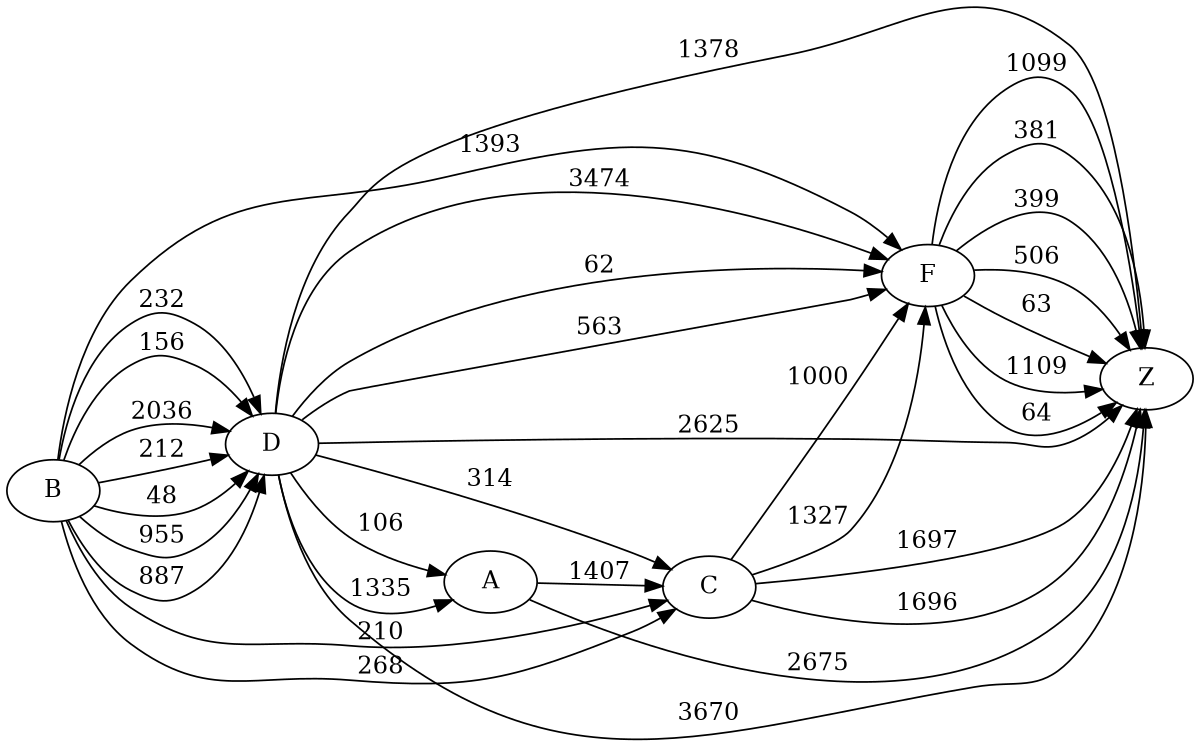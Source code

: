 digraph G {
	rankdir=LR size="8,5"
	B
	D
	B -> D [label=156]
	D
	C
	D -> C [label=314]
	C
	Z
	C -> Z [label=1696]
	B
	D
	B -> D [label=2036]
	D
	F
	D -> F [label=563]
	F
	Z
	F -> Z [label=1099]
	B
	D
	B -> D [label=212]
	D
	A
	D -> A [label=1335]
	A
	Z
	A -> Z [label=2675]
	B
	D
	B -> D [label=48]
	D
	Z
	D -> Z [label=1378]
	B
	D
	B -> D [label=955]
	D
	Z
	D -> Z [label=2625]
	B
	D
	B -> D [label=887]
	D
	Z
	D -> Z [label=3670]
	B
	C
	B -> C [label=210]
	C
	F
	C -> F [label=1327]
	F
	Z
	F -> Z [label=381]
	B
	F
	B -> F [label=1393]
	F
	Z
	F -> Z [label=399]
	B
	D
	B -> D [label=232]
	D
	A
	D -> A [label=106]
	A
	C
	A -> C [label=1407]
	C
	Z
	C -> Z [label=1697]
	D
	F
	D -> F [label=3474]
	F
	Z
	F -> Z [label=506]
	B
	C
	B -> C [label=268]
	C
	F
	C -> F [label=1000]
	F
	Z
	F -> Z [label=63]
	F
	Z
	F -> Z [label=1109]
	D
	F
	D -> F [label=62]
	F
	Z
	F -> Z [label=64]
}
